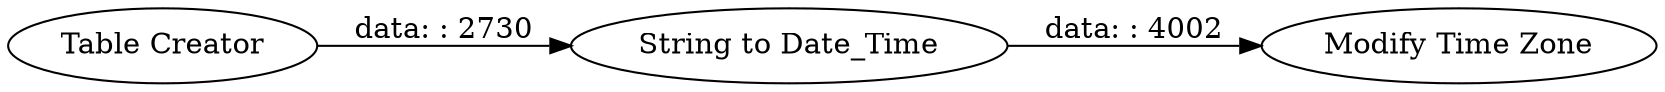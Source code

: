 digraph {
	"-2607819770996987853_2" [label="String to Date_Time"]
	"-2607819770996987853_1" [label="Table Creator"]
	"-2607819770996987853_3" [label="Modify Time Zone"]
	"-2607819770996987853_1" -> "-2607819770996987853_2" [label="data: : 2730"]
	"-2607819770996987853_2" -> "-2607819770996987853_3" [label="data: : 4002"]
	rankdir=LR
}
